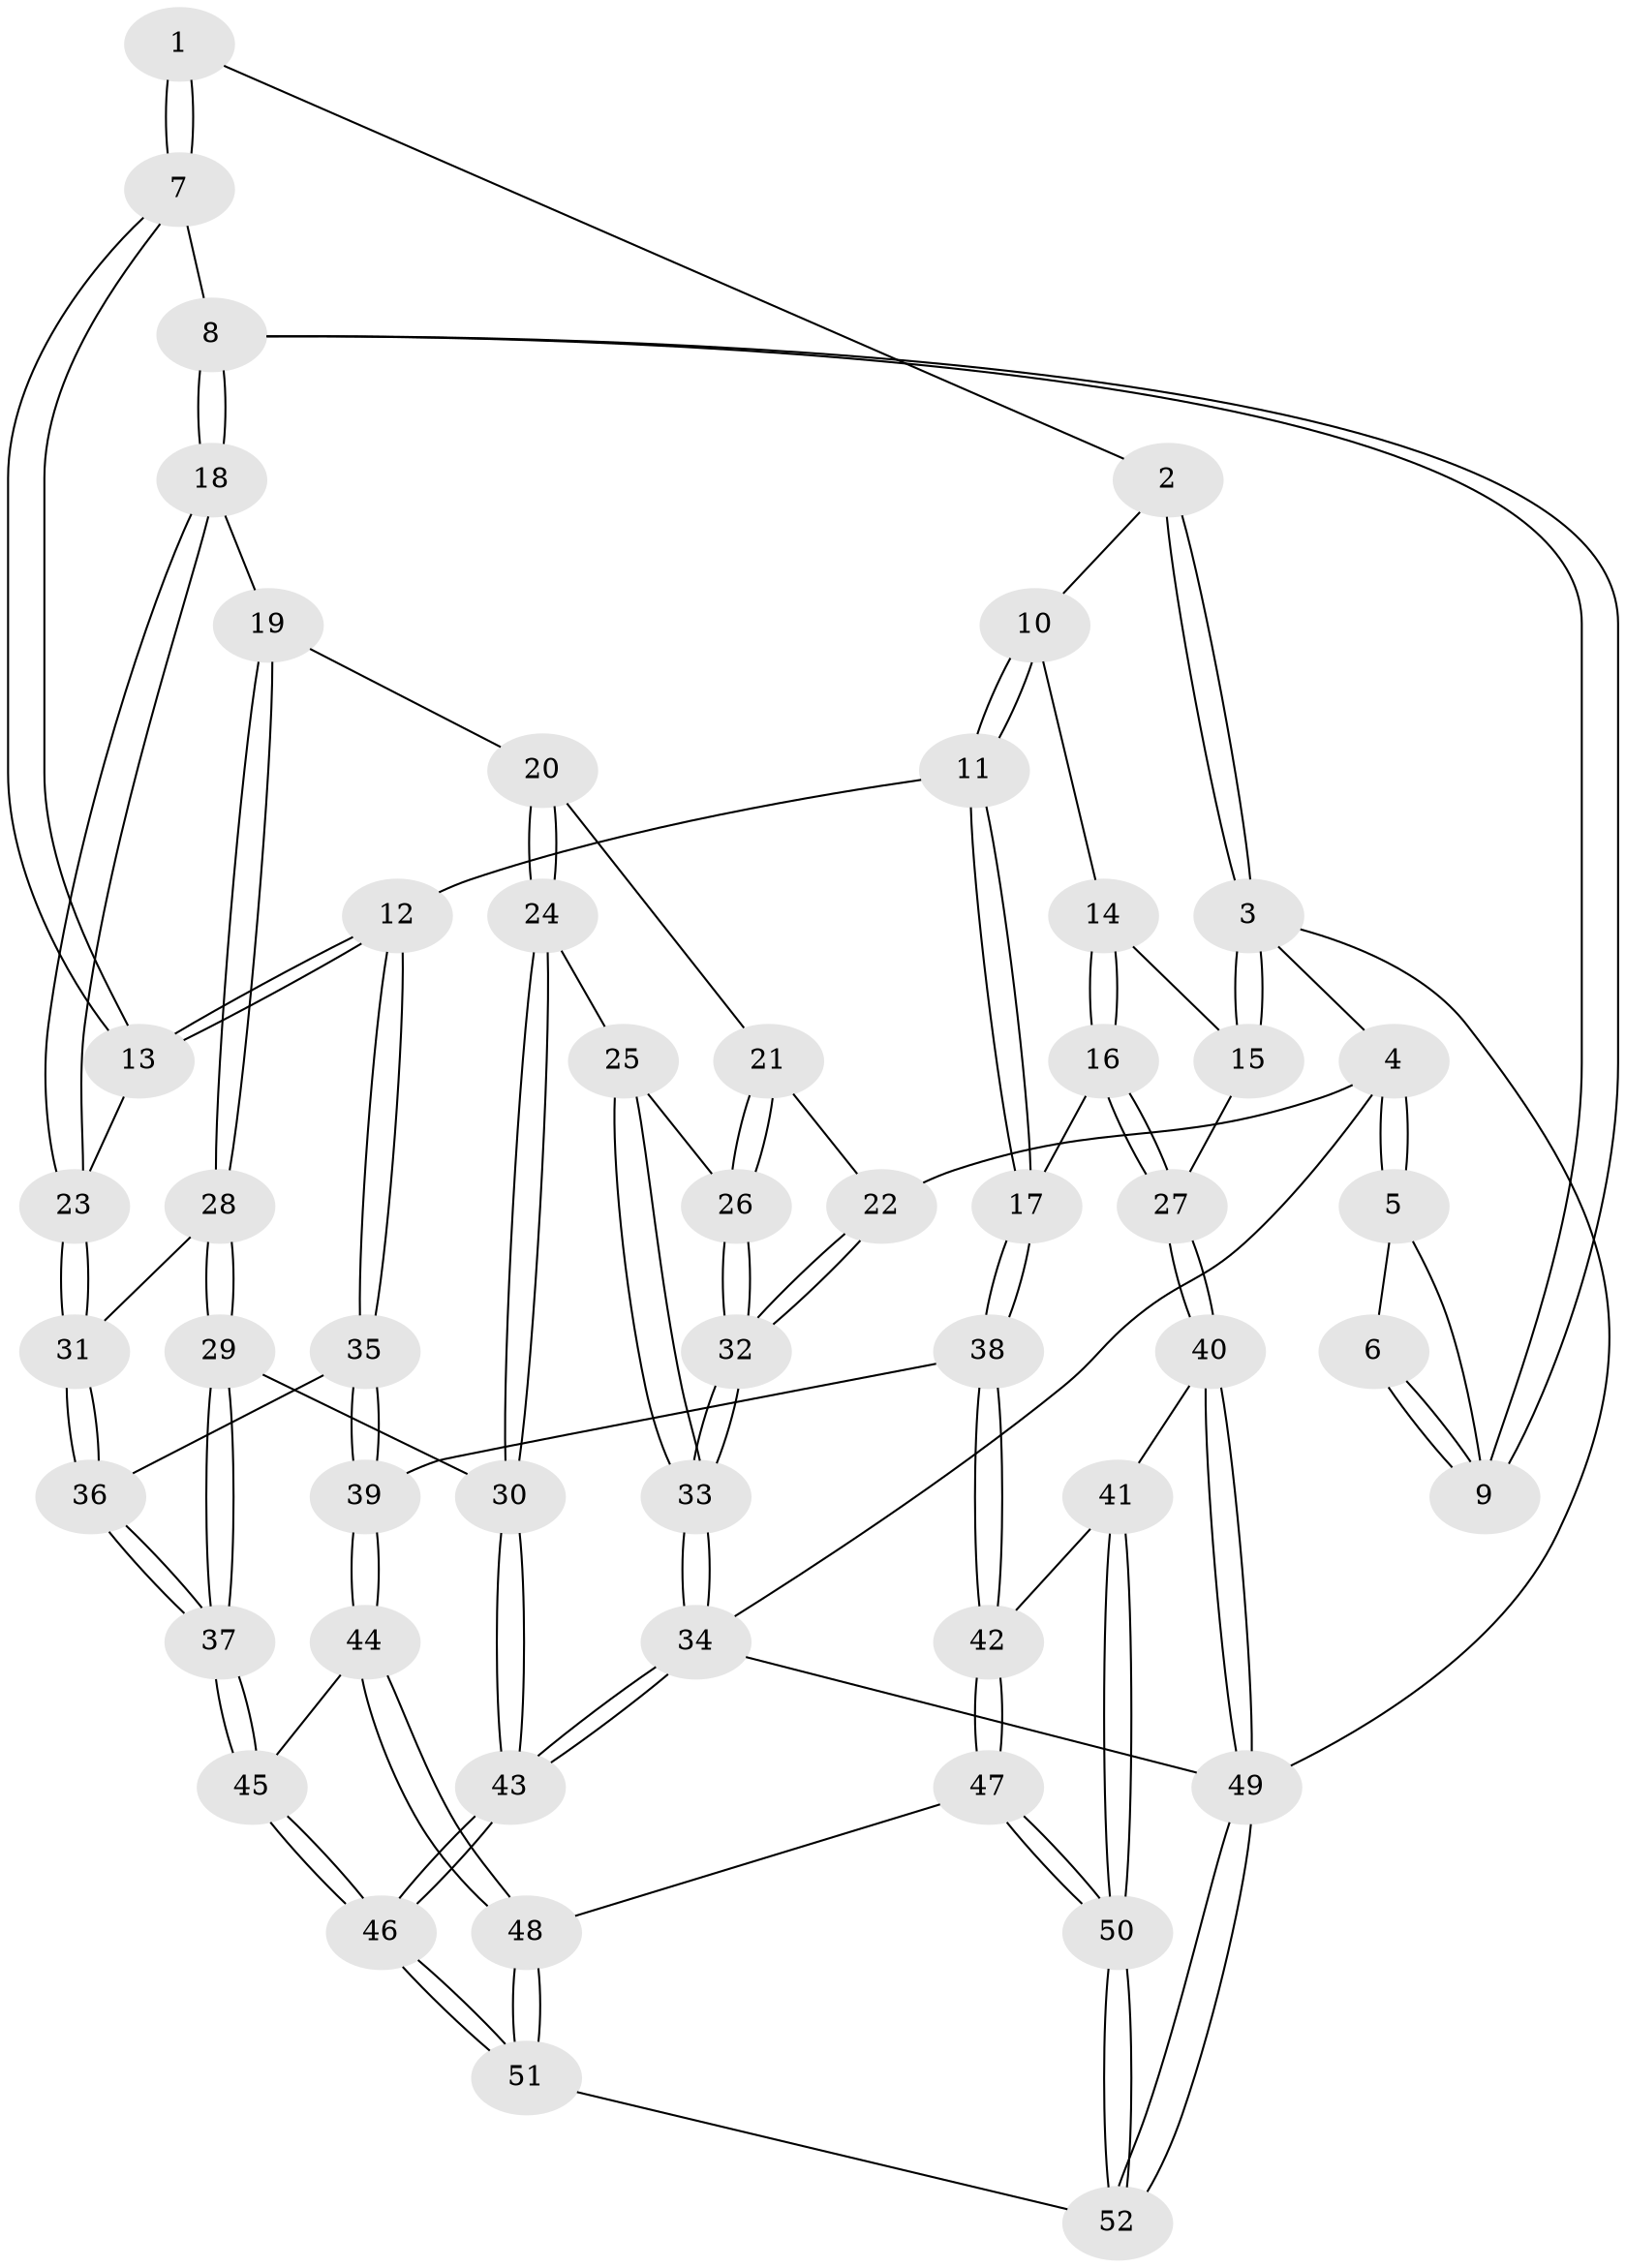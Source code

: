 // Generated by graph-tools (version 1.1) at 2025/00/03/09/25 05:00:13]
// undirected, 52 vertices, 127 edges
graph export_dot {
graph [start="1"]
  node [color=gray90,style=filled];
  1 [pos="+0.6386133515663358+0"];
  2 [pos="+0.6681555911615737+0"];
  3 [pos="+1+0"];
  4 [pos="+0+0"];
  5 [pos="+0.17059203192384434+0"];
  6 [pos="+0.5471670335275779+0"];
  7 [pos="+0.5976721698721765+0.13735268910402684"];
  8 [pos="+0.37233785040402195+0.31723969125377693"];
  9 [pos="+0.37131983644335487+0.31365508743038367"];
  10 [pos="+0.7883755716213907+0.13090618435200918"];
  11 [pos="+0.7513362828272648+0.4404885343017793"];
  12 [pos="+0.634132377532147+0.4080727121569546"];
  13 [pos="+0.6163821747413931+0.399550228457654"];
  14 [pos="+0.8552954665682476+0.16887153099653388"];
  15 [pos="+1+0.10447159077745664"];
  16 [pos="+0.9983653176889802+0.4311682980158697"];
  17 [pos="+0.7565791592385739+0.4443245532706843"];
  18 [pos="+0.3721209179356717+0.32203598110557996"];
  19 [pos="+0.30172088361837784+0.38304225985335427"];
  20 [pos="+0.25318497056968+0.3844806236156808"];
  21 [pos="+0.12073540204456559+0.3521151301728342"];
  22 [pos="+0+0"];
  23 [pos="+0.5617017740040937+0.40886706902473063"];
  24 [pos="+0.1934144102637347+0.5791536608459884"];
  25 [pos="+0.14774648875261776+0.5760343778957142"];
  26 [pos="+0.10279941974007081+0.48162543965081717"];
  27 [pos="+1+0.4609008768593882"];
  28 [pos="+0.33735271918983595+0.49632309201369945"];
  29 [pos="+0.3178111186936406+0.6236217613074259"];
  30 [pos="+0.28930895016576835+0.6291511400261008"];
  31 [pos="+0.49354686433064165+0.5034670759041252"];
  32 [pos="+0+0.6224877910593433"];
  33 [pos="+0+0.935696645361488"];
  34 [pos="+0+1"];
  35 [pos="+0.5664398324092625+0.6367945589958786"];
  36 [pos="+0.4827754406236393+0.5777058701472347"];
  37 [pos="+0.3687042560262455+0.652623418232802"];
  38 [pos="+0.7315150193931295+0.6367260093597364"];
  39 [pos="+0.5842148512351639+0.6654344076763581"];
  40 [pos="+1+0.7278168076043212"];
  41 [pos="+0.8067987166866152+0.7178228928160242"];
  42 [pos="+0.7740169475664991+0.7081033088519554"];
  43 [pos="+0+1"];
  44 [pos="+0.5191476052235255+0.7896375522965671"];
  45 [pos="+0.42158762566435215+0.7598080358848012"];
  46 [pos="+0+1"];
  47 [pos="+0.6857850855814072+0.8332863478980717"];
  48 [pos="+0.5578030780130496+0.8475847121757487"];
  49 [pos="+1+1"];
  50 [pos="+0.848308016526324+1"];
  51 [pos="+0.5042456707672772+1"];
  52 [pos="+1+1"];
  1 -- 2;
  1 -- 7;
  1 -- 7;
  2 -- 3;
  2 -- 3;
  2 -- 10;
  3 -- 4;
  3 -- 15;
  3 -- 15;
  3 -- 49;
  4 -- 5;
  4 -- 5;
  4 -- 22;
  4 -- 34;
  5 -- 6;
  5 -- 9;
  6 -- 9;
  6 -- 9;
  7 -- 8;
  7 -- 13;
  7 -- 13;
  8 -- 9;
  8 -- 9;
  8 -- 18;
  8 -- 18;
  10 -- 11;
  10 -- 11;
  10 -- 14;
  11 -- 12;
  11 -- 17;
  11 -- 17;
  12 -- 13;
  12 -- 13;
  12 -- 35;
  12 -- 35;
  13 -- 23;
  14 -- 15;
  14 -- 16;
  14 -- 16;
  15 -- 27;
  16 -- 17;
  16 -- 27;
  16 -- 27;
  17 -- 38;
  17 -- 38;
  18 -- 19;
  18 -- 23;
  18 -- 23;
  19 -- 20;
  19 -- 28;
  19 -- 28;
  20 -- 21;
  20 -- 24;
  20 -- 24;
  21 -- 22;
  21 -- 26;
  21 -- 26;
  22 -- 32;
  22 -- 32;
  23 -- 31;
  23 -- 31;
  24 -- 25;
  24 -- 30;
  24 -- 30;
  25 -- 26;
  25 -- 33;
  25 -- 33;
  26 -- 32;
  26 -- 32;
  27 -- 40;
  27 -- 40;
  28 -- 29;
  28 -- 29;
  28 -- 31;
  29 -- 30;
  29 -- 37;
  29 -- 37;
  30 -- 43;
  30 -- 43;
  31 -- 36;
  31 -- 36;
  32 -- 33;
  32 -- 33;
  33 -- 34;
  33 -- 34;
  34 -- 43;
  34 -- 43;
  34 -- 49;
  35 -- 36;
  35 -- 39;
  35 -- 39;
  36 -- 37;
  36 -- 37;
  37 -- 45;
  37 -- 45;
  38 -- 39;
  38 -- 42;
  38 -- 42;
  39 -- 44;
  39 -- 44;
  40 -- 41;
  40 -- 49;
  40 -- 49;
  41 -- 42;
  41 -- 50;
  41 -- 50;
  42 -- 47;
  42 -- 47;
  43 -- 46;
  43 -- 46;
  44 -- 45;
  44 -- 48;
  44 -- 48;
  45 -- 46;
  45 -- 46;
  46 -- 51;
  46 -- 51;
  47 -- 48;
  47 -- 50;
  47 -- 50;
  48 -- 51;
  48 -- 51;
  49 -- 52;
  49 -- 52;
  50 -- 52;
  50 -- 52;
  51 -- 52;
}
